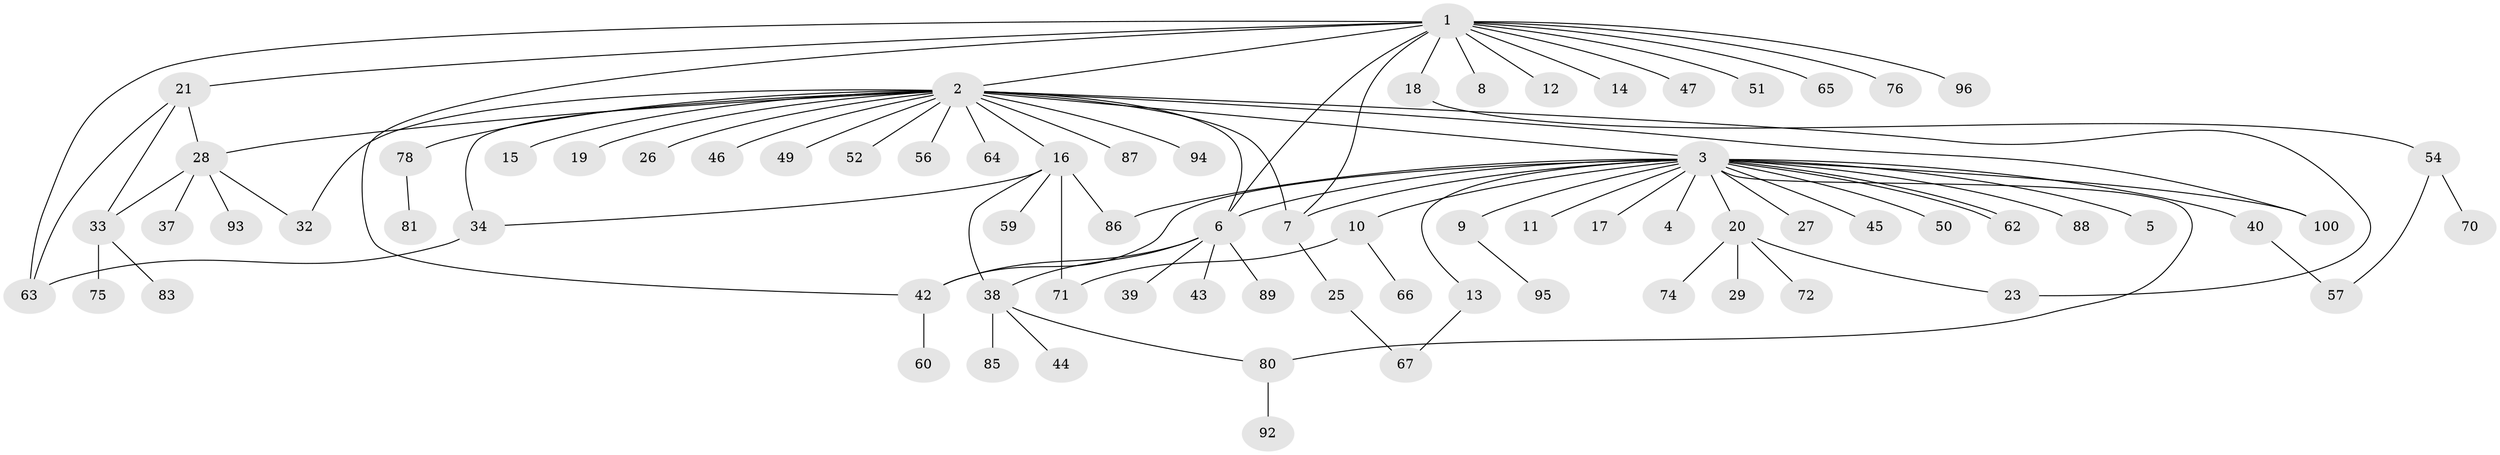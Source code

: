 // original degree distribution, {16: 0.01, 23: 0.02, 2: 0.24, 1: 0.54, 6: 0.04, 3: 0.08, 4: 0.05, 7: 0.01, 5: 0.01}
// Generated by graph-tools (version 1.1) at 2025/11/02/21/25 10:11:09]
// undirected, 76 vertices, 96 edges
graph export_dot {
graph [start="1"]
  node [color=gray90,style=filled];
  1 [super="+77"];
  2 [super="+31"];
  3 [super="+48"];
  4 [super="+53"];
  5;
  6 [super="+36"];
  7 [super="+82"];
  8;
  9;
  10 [super="+61"];
  11;
  12;
  13 [super="+41"];
  14;
  15;
  16 [super="+30"];
  17;
  18;
  19;
  20 [super="+24"];
  21 [super="+22"];
  23;
  25;
  26;
  27;
  28 [super="+35"];
  29;
  32;
  33 [super="+90"];
  34 [super="+99"];
  37;
  38 [super="+69"];
  39 [super="+98"];
  40 [super="+58"];
  42 [super="+55"];
  43;
  44;
  45;
  46;
  47;
  49;
  50;
  51;
  52;
  54 [super="+73"];
  56;
  57;
  59;
  60;
  62 [super="+84"];
  63;
  64;
  65;
  66;
  67 [super="+68"];
  70;
  71 [super="+91"];
  72;
  74;
  75;
  76;
  78 [super="+79"];
  80;
  81;
  83;
  85;
  86;
  87;
  88;
  89 [super="+97"];
  92;
  93;
  94;
  95;
  96;
  100;
  1 -- 2;
  1 -- 6 [weight=2];
  1 -- 8;
  1 -- 12;
  1 -- 14;
  1 -- 18;
  1 -- 21;
  1 -- 42;
  1 -- 47;
  1 -- 51;
  1 -- 63;
  1 -- 65;
  1 -- 76;
  1 -- 96;
  1 -- 7;
  2 -- 3;
  2 -- 7;
  2 -- 15;
  2 -- 16 [weight=2];
  2 -- 19;
  2 -- 23;
  2 -- 26;
  2 -- 28;
  2 -- 32;
  2 -- 34;
  2 -- 46;
  2 -- 49;
  2 -- 52;
  2 -- 56;
  2 -- 64;
  2 -- 78;
  2 -- 87;
  2 -- 94;
  2 -- 100;
  2 -- 6;
  3 -- 4;
  3 -- 5;
  3 -- 9;
  3 -- 10;
  3 -- 11;
  3 -- 13;
  3 -- 17;
  3 -- 20;
  3 -- 27;
  3 -- 40;
  3 -- 45;
  3 -- 50;
  3 -- 62;
  3 -- 62;
  3 -- 80;
  3 -- 86;
  3 -- 88;
  3 -- 100;
  3 -- 7;
  3 -- 6;
  3 -- 42;
  6 -- 38;
  6 -- 39;
  6 -- 89;
  6 -- 42;
  6 -- 43;
  7 -- 25;
  9 -- 95;
  10 -- 66;
  10 -- 71;
  13 -- 67;
  16 -- 86;
  16 -- 34;
  16 -- 38;
  16 -- 71;
  16 -- 59;
  18 -- 54;
  20 -- 23;
  20 -- 29;
  20 -- 72;
  20 -- 74;
  21 -- 63;
  21 -- 33;
  21 -- 28;
  25 -- 67;
  28 -- 32;
  28 -- 33;
  28 -- 37;
  28 -- 93;
  33 -- 75;
  33 -- 83;
  34 -- 63;
  38 -- 44;
  38 -- 80;
  38 -- 85;
  40 -- 57;
  42 -- 60;
  54 -- 57;
  54 -- 70;
  78 -- 81;
  80 -- 92;
}
